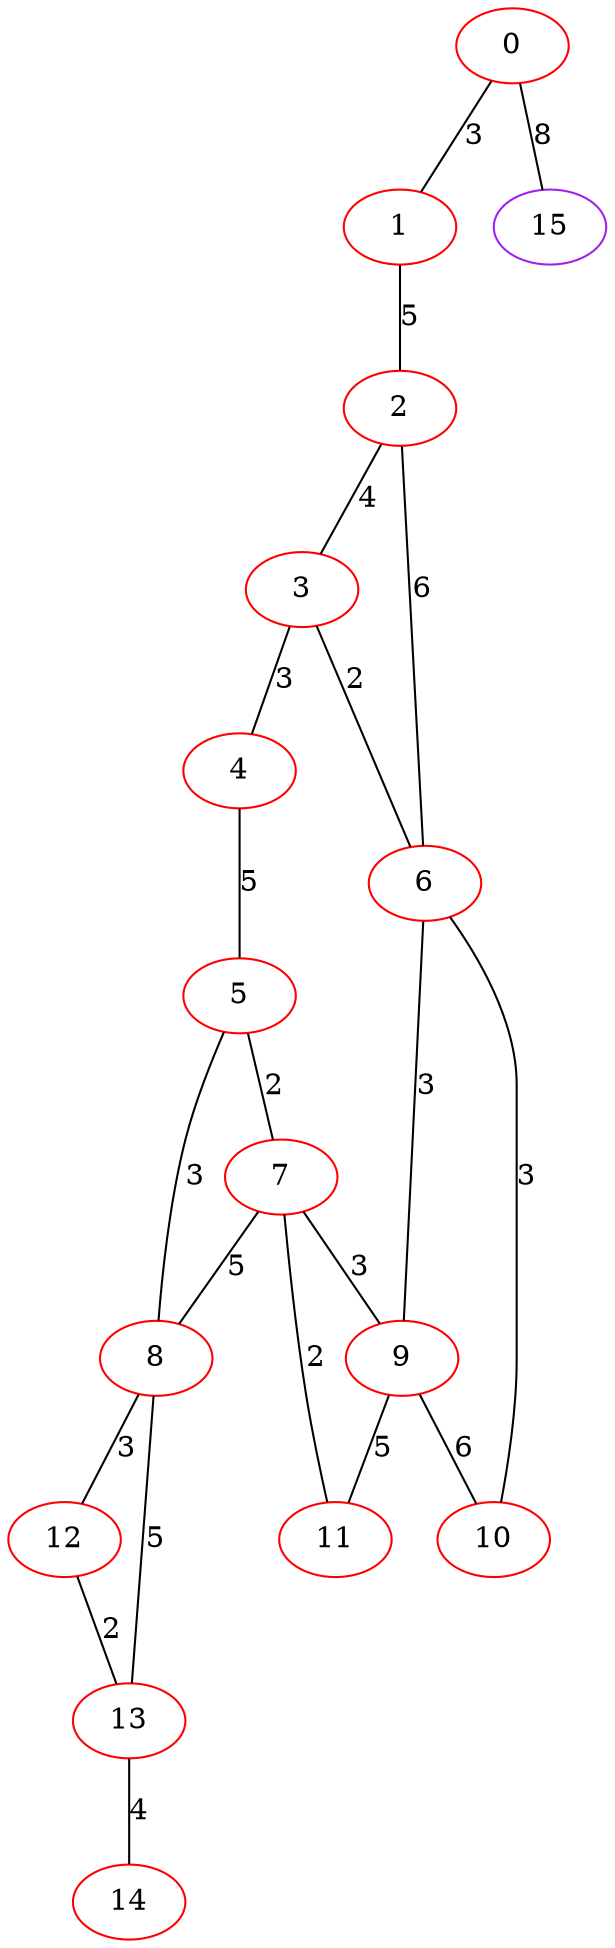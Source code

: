 graph "" {
0 [color=red, weight=1];
1 [color=red, weight=1];
2 [color=red, weight=1];
3 [color=red, weight=1];
4 [color=red, weight=1];
5 [color=red, weight=1];
6 [color=red, weight=1];
7 [color=red, weight=1];
8 [color=red, weight=1];
9 [color=red, weight=1];
10 [color=red, weight=1];
11 [color=red, weight=1];
12 [color=red, weight=1];
13 [color=red, weight=1];
14 [color=red, weight=1];
15 [color=purple, weight=4];
0 -- 1  [key=0, label=3];
0 -- 15  [key=0, label=8];
1 -- 2  [key=0, label=5];
2 -- 3  [key=0, label=4];
2 -- 6  [key=0, label=6];
3 -- 4  [key=0, label=3];
3 -- 6  [key=0, label=2];
4 -- 5  [key=0, label=5];
5 -- 8  [key=0, label=3];
5 -- 7  [key=0, label=2];
6 -- 9  [key=0, label=3];
6 -- 10  [key=0, label=3];
7 -- 8  [key=0, label=5];
7 -- 9  [key=0, label=3];
7 -- 11  [key=0, label=2];
8 -- 12  [key=0, label=3];
8 -- 13  [key=0, label=5];
9 -- 10  [key=0, label=6];
9 -- 11  [key=0, label=5];
12 -- 13  [key=0, label=2];
13 -- 14  [key=0, label=4];
}
